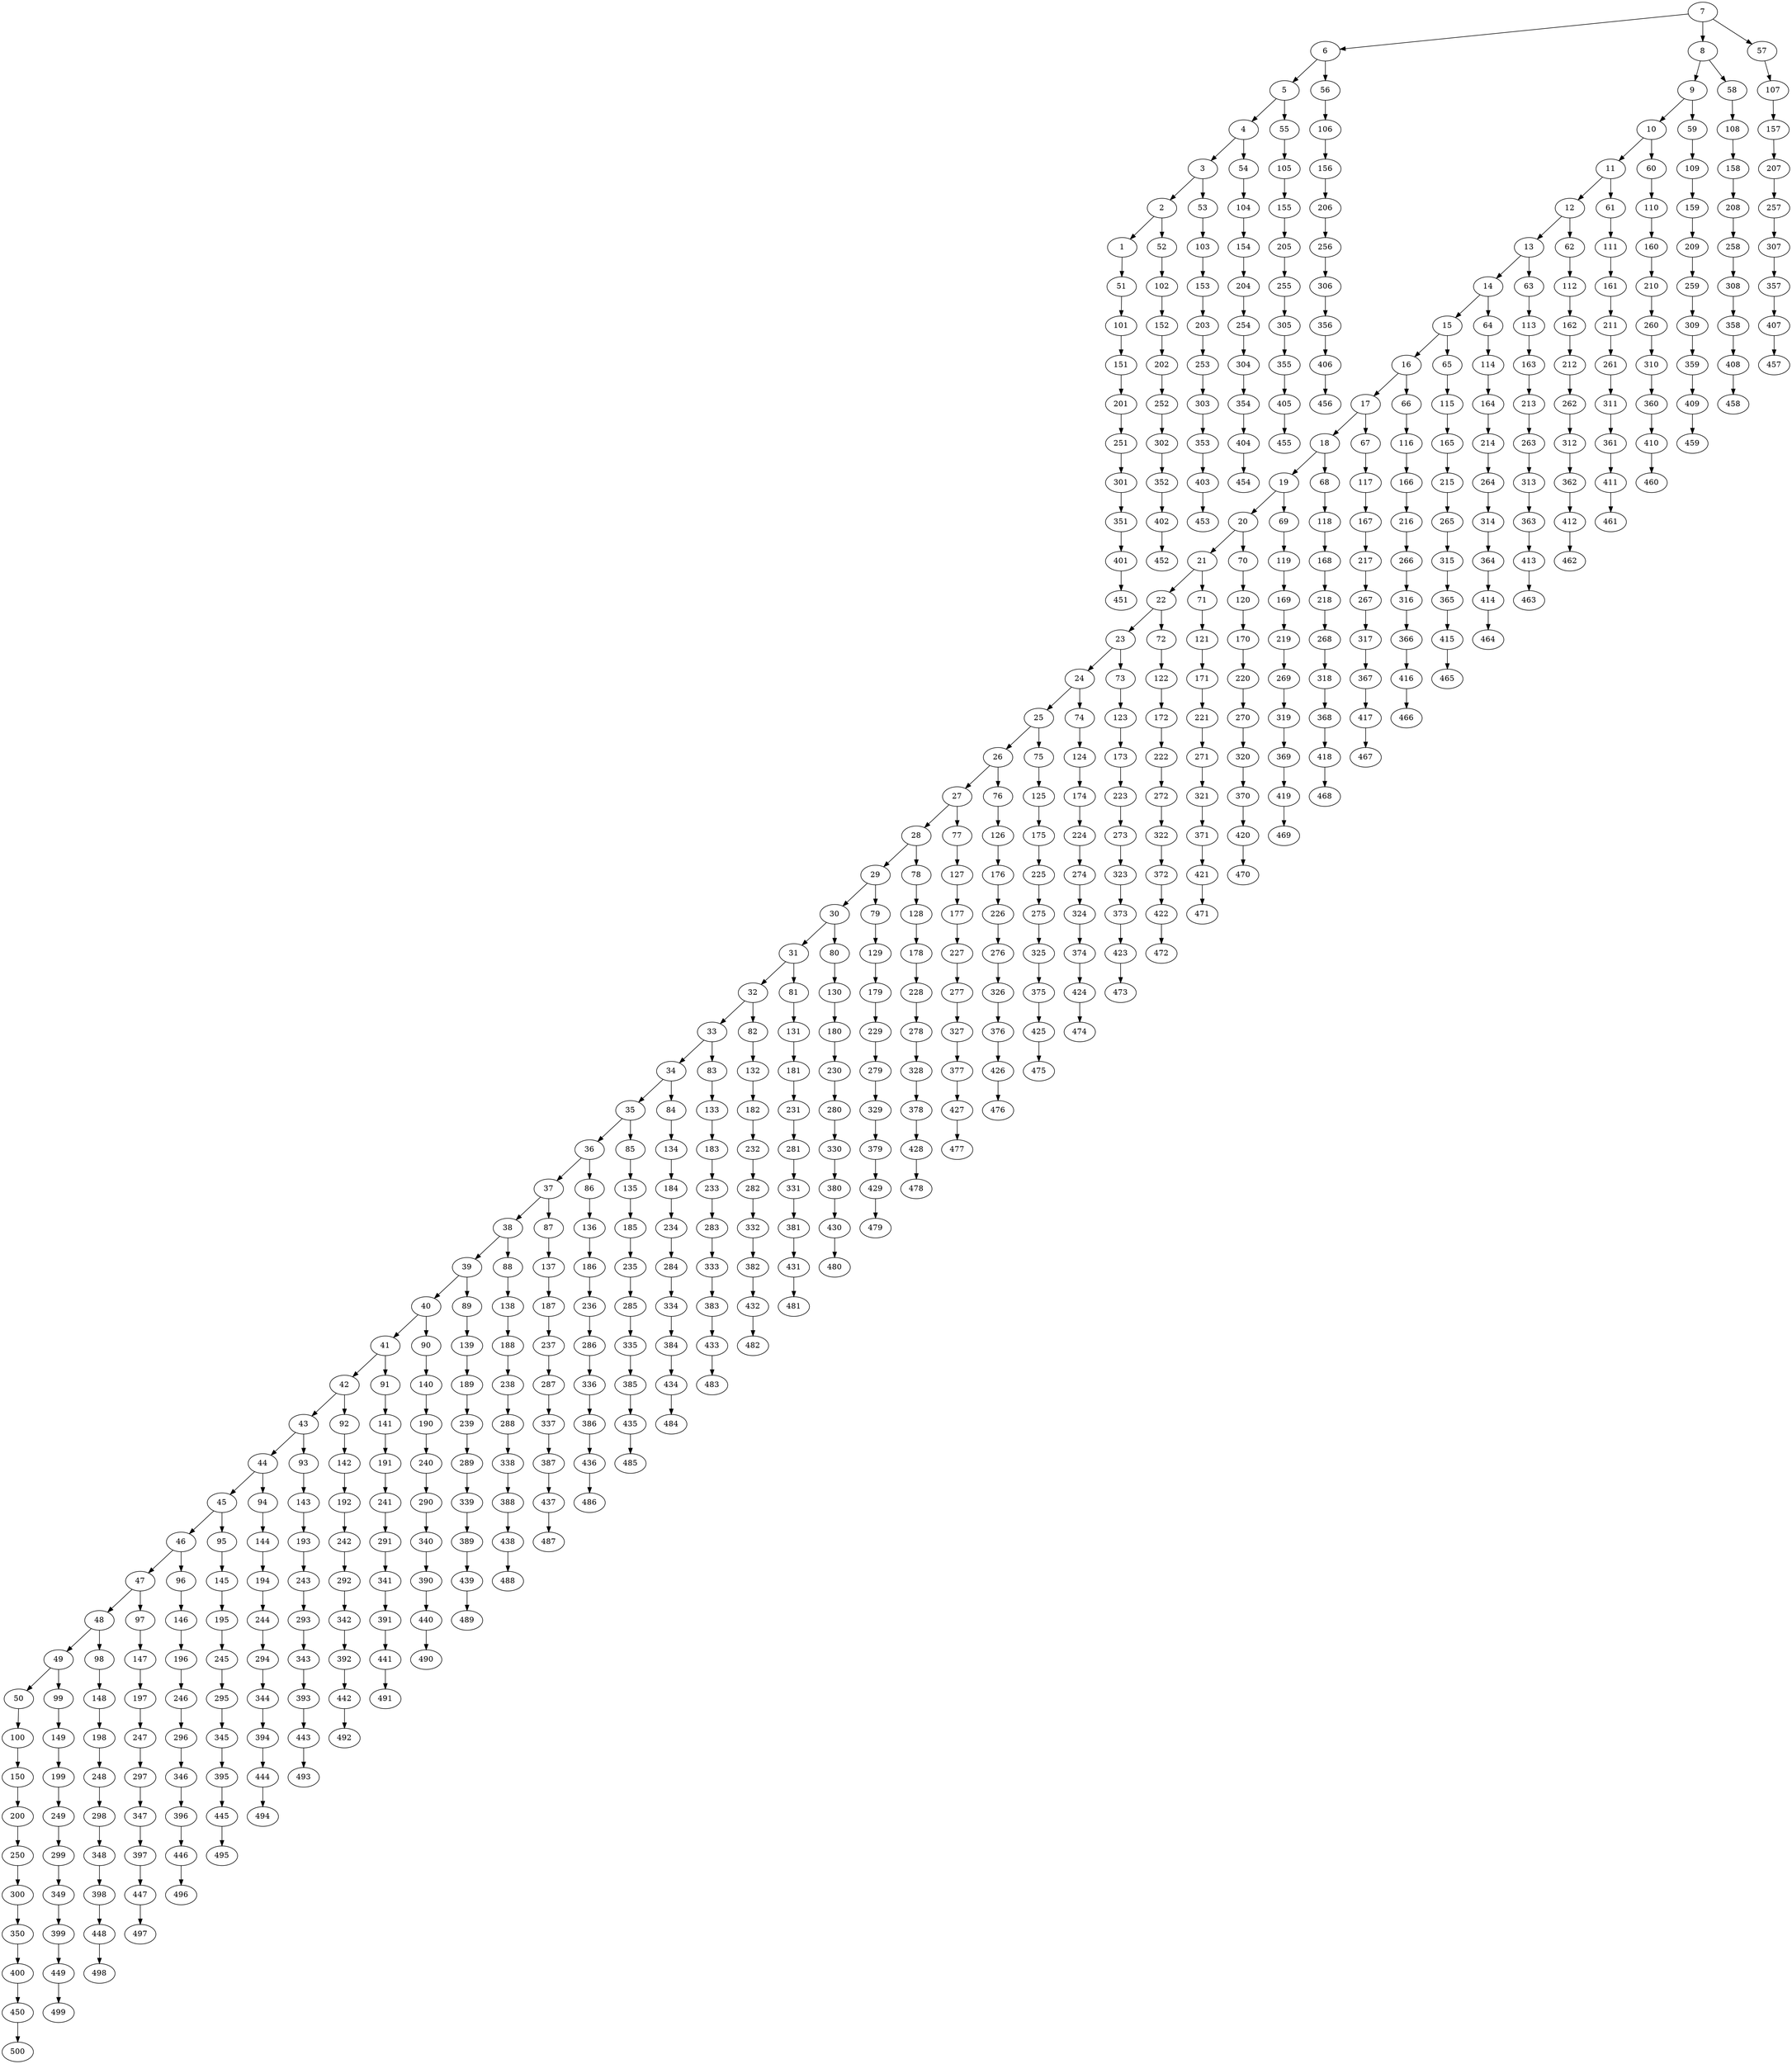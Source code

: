 digraph grafoMalla_m_50_n_10_BFS_7 {
7;
6;
8;
57;
5;
56;
9;
58;
107;
4;
55;
106;
10;
59;
108;
157;
3;
54;
105;
156;
11;
60;
109;
158;
207;
2;
53;
104;
155;
206;
12;
61;
110;
159;
208;
257;
1;
52;
103;
154;
205;
256;
13;
62;
111;
160;
209;
258;
307;
51;
102;
153;
204;
255;
306;
14;
63;
112;
161;
210;
259;
308;
357;
101;
152;
203;
254;
305;
356;
15;
64;
113;
162;
211;
260;
309;
358;
407;
151;
202;
253;
304;
355;
406;
16;
65;
114;
163;
212;
261;
310;
359;
408;
457;
201;
252;
303;
354;
405;
456;
17;
66;
115;
164;
213;
262;
311;
360;
409;
458;
251;
302;
353;
404;
455;
18;
67;
116;
165;
214;
263;
312;
361;
410;
459;
301;
352;
403;
454;
19;
68;
117;
166;
215;
264;
313;
362;
411;
460;
351;
402;
453;
20;
69;
118;
167;
216;
265;
314;
363;
412;
461;
401;
452;
21;
70;
119;
168;
217;
266;
315;
364;
413;
462;
451;
22;
71;
120;
169;
218;
267;
316;
365;
414;
463;
23;
72;
121;
170;
219;
268;
317;
366;
415;
464;
24;
73;
122;
171;
220;
269;
318;
367;
416;
465;
25;
74;
123;
172;
221;
270;
319;
368;
417;
466;
26;
75;
124;
173;
222;
271;
320;
369;
418;
467;
27;
76;
125;
174;
223;
272;
321;
370;
419;
468;
28;
77;
126;
175;
224;
273;
322;
371;
420;
469;
29;
78;
127;
176;
225;
274;
323;
372;
421;
470;
30;
79;
128;
177;
226;
275;
324;
373;
422;
471;
31;
80;
129;
178;
227;
276;
325;
374;
423;
472;
32;
81;
130;
179;
228;
277;
326;
375;
424;
473;
33;
82;
131;
180;
229;
278;
327;
376;
425;
474;
34;
83;
132;
181;
230;
279;
328;
377;
426;
475;
35;
84;
133;
182;
231;
280;
329;
378;
427;
476;
36;
85;
134;
183;
232;
281;
330;
379;
428;
477;
37;
86;
135;
184;
233;
282;
331;
380;
429;
478;
38;
87;
136;
185;
234;
283;
332;
381;
430;
479;
39;
88;
137;
186;
235;
284;
333;
382;
431;
480;
40;
89;
138;
187;
236;
285;
334;
383;
432;
481;
41;
90;
139;
188;
237;
286;
335;
384;
433;
482;
42;
91;
140;
189;
238;
287;
336;
385;
434;
483;
43;
92;
141;
190;
239;
288;
337;
386;
435;
484;
44;
93;
142;
191;
240;
289;
338;
387;
436;
485;
45;
94;
143;
192;
241;
290;
339;
388;
437;
486;
46;
95;
144;
193;
242;
291;
340;
389;
438;
487;
47;
96;
145;
194;
243;
292;
341;
390;
439;
488;
48;
97;
146;
195;
244;
293;
342;
391;
440;
489;
49;
98;
147;
196;
245;
294;
343;
392;
441;
490;
50;
99;
148;
197;
246;
295;
344;
393;
442;
491;
100;
149;
198;
247;
296;
345;
394;
443;
492;
150;
199;
248;
297;
346;
395;
444;
493;
200;
249;
298;
347;
396;
445;
494;
250;
299;
348;
397;
446;
495;
300;
349;
398;
447;
496;
350;
399;
448;
497;
400;
449;
498;
450;
499;
500;
7 -> 6;
7 -> 8;
7 -> 57;
6 -> 5;
6 -> 56;
8 -> 9;
8 -> 58;
57 -> 107;
5 -> 4;
5 -> 55;
56 -> 106;
9 -> 10;
9 -> 59;
58 -> 108;
107 -> 157;
4 -> 3;
4 -> 54;
55 -> 105;
106 -> 156;
10 -> 11;
10 -> 60;
59 -> 109;
108 -> 158;
157 -> 207;
3 -> 2;
3 -> 53;
54 -> 104;
105 -> 155;
156 -> 206;
11 -> 12;
11 -> 61;
60 -> 110;
109 -> 159;
158 -> 208;
207 -> 257;
2 -> 1;
2 -> 52;
53 -> 103;
104 -> 154;
155 -> 205;
206 -> 256;
12 -> 13;
12 -> 62;
61 -> 111;
110 -> 160;
159 -> 209;
208 -> 258;
257 -> 307;
1 -> 51;
52 -> 102;
103 -> 153;
154 -> 204;
205 -> 255;
256 -> 306;
13 -> 14;
13 -> 63;
62 -> 112;
111 -> 161;
160 -> 210;
209 -> 259;
258 -> 308;
307 -> 357;
51 -> 101;
102 -> 152;
153 -> 203;
204 -> 254;
255 -> 305;
306 -> 356;
14 -> 15;
14 -> 64;
63 -> 113;
112 -> 162;
161 -> 211;
210 -> 260;
259 -> 309;
308 -> 358;
357 -> 407;
101 -> 151;
152 -> 202;
203 -> 253;
254 -> 304;
305 -> 355;
356 -> 406;
15 -> 16;
15 -> 65;
64 -> 114;
113 -> 163;
162 -> 212;
211 -> 261;
260 -> 310;
309 -> 359;
358 -> 408;
407 -> 457;
151 -> 201;
202 -> 252;
253 -> 303;
304 -> 354;
355 -> 405;
406 -> 456;
16 -> 17;
16 -> 66;
65 -> 115;
114 -> 164;
163 -> 213;
212 -> 262;
261 -> 311;
310 -> 360;
359 -> 409;
408 -> 458;
201 -> 251;
252 -> 302;
303 -> 353;
354 -> 404;
405 -> 455;
17 -> 18;
17 -> 67;
66 -> 116;
115 -> 165;
164 -> 214;
213 -> 263;
262 -> 312;
311 -> 361;
360 -> 410;
409 -> 459;
251 -> 301;
302 -> 352;
353 -> 403;
404 -> 454;
18 -> 19;
18 -> 68;
67 -> 117;
116 -> 166;
165 -> 215;
214 -> 264;
263 -> 313;
312 -> 362;
361 -> 411;
410 -> 460;
301 -> 351;
352 -> 402;
403 -> 453;
19 -> 20;
19 -> 69;
68 -> 118;
117 -> 167;
166 -> 216;
215 -> 265;
264 -> 314;
313 -> 363;
362 -> 412;
411 -> 461;
351 -> 401;
402 -> 452;
20 -> 21;
20 -> 70;
69 -> 119;
118 -> 168;
167 -> 217;
216 -> 266;
265 -> 315;
314 -> 364;
363 -> 413;
412 -> 462;
401 -> 451;
21 -> 22;
21 -> 71;
70 -> 120;
119 -> 169;
168 -> 218;
217 -> 267;
266 -> 316;
315 -> 365;
364 -> 414;
413 -> 463;
22 -> 23;
22 -> 72;
71 -> 121;
120 -> 170;
169 -> 219;
218 -> 268;
267 -> 317;
316 -> 366;
365 -> 415;
414 -> 464;
23 -> 24;
23 -> 73;
72 -> 122;
121 -> 171;
170 -> 220;
219 -> 269;
268 -> 318;
317 -> 367;
366 -> 416;
415 -> 465;
24 -> 25;
24 -> 74;
73 -> 123;
122 -> 172;
171 -> 221;
220 -> 270;
269 -> 319;
318 -> 368;
367 -> 417;
416 -> 466;
25 -> 26;
25 -> 75;
74 -> 124;
123 -> 173;
172 -> 222;
221 -> 271;
270 -> 320;
319 -> 369;
368 -> 418;
417 -> 467;
26 -> 27;
26 -> 76;
75 -> 125;
124 -> 174;
173 -> 223;
222 -> 272;
271 -> 321;
320 -> 370;
369 -> 419;
418 -> 468;
27 -> 28;
27 -> 77;
76 -> 126;
125 -> 175;
174 -> 224;
223 -> 273;
272 -> 322;
321 -> 371;
370 -> 420;
419 -> 469;
28 -> 29;
28 -> 78;
77 -> 127;
126 -> 176;
175 -> 225;
224 -> 274;
273 -> 323;
322 -> 372;
371 -> 421;
420 -> 470;
29 -> 30;
29 -> 79;
78 -> 128;
127 -> 177;
176 -> 226;
225 -> 275;
274 -> 324;
323 -> 373;
372 -> 422;
421 -> 471;
30 -> 31;
30 -> 80;
79 -> 129;
128 -> 178;
177 -> 227;
226 -> 276;
275 -> 325;
324 -> 374;
373 -> 423;
422 -> 472;
31 -> 32;
31 -> 81;
80 -> 130;
129 -> 179;
178 -> 228;
227 -> 277;
276 -> 326;
325 -> 375;
374 -> 424;
423 -> 473;
32 -> 33;
32 -> 82;
81 -> 131;
130 -> 180;
179 -> 229;
228 -> 278;
277 -> 327;
326 -> 376;
375 -> 425;
424 -> 474;
33 -> 34;
33 -> 83;
82 -> 132;
131 -> 181;
180 -> 230;
229 -> 279;
278 -> 328;
327 -> 377;
376 -> 426;
425 -> 475;
34 -> 35;
34 -> 84;
83 -> 133;
132 -> 182;
181 -> 231;
230 -> 280;
279 -> 329;
328 -> 378;
377 -> 427;
426 -> 476;
35 -> 36;
35 -> 85;
84 -> 134;
133 -> 183;
182 -> 232;
231 -> 281;
280 -> 330;
329 -> 379;
378 -> 428;
427 -> 477;
36 -> 37;
36 -> 86;
85 -> 135;
134 -> 184;
183 -> 233;
232 -> 282;
281 -> 331;
330 -> 380;
379 -> 429;
428 -> 478;
37 -> 38;
37 -> 87;
86 -> 136;
135 -> 185;
184 -> 234;
233 -> 283;
282 -> 332;
331 -> 381;
380 -> 430;
429 -> 479;
38 -> 39;
38 -> 88;
87 -> 137;
136 -> 186;
185 -> 235;
234 -> 284;
283 -> 333;
332 -> 382;
381 -> 431;
430 -> 480;
39 -> 40;
39 -> 89;
88 -> 138;
137 -> 187;
186 -> 236;
235 -> 285;
284 -> 334;
333 -> 383;
382 -> 432;
431 -> 481;
40 -> 41;
40 -> 90;
89 -> 139;
138 -> 188;
187 -> 237;
236 -> 286;
285 -> 335;
334 -> 384;
383 -> 433;
432 -> 482;
41 -> 42;
41 -> 91;
90 -> 140;
139 -> 189;
188 -> 238;
237 -> 287;
286 -> 336;
335 -> 385;
384 -> 434;
433 -> 483;
42 -> 43;
42 -> 92;
91 -> 141;
140 -> 190;
189 -> 239;
238 -> 288;
287 -> 337;
336 -> 386;
385 -> 435;
434 -> 484;
43 -> 44;
43 -> 93;
92 -> 142;
141 -> 191;
190 -> 240;
239 -> 289;
288 -> 338;
337 -> 387;
386 -> 436;
435 -> 485;
44 -> 45;
44 -> 94;
93 -> 143;
142 -> 192;
191 -> 241;
240 -> 290;
289 -> 339;
338 -> 388;
387 -> 437;
436 -> 486;
45 -> 46;
45 -> 95;
94 -> 144;
143 -> 193;
192 -> 242;
241 -> 291;
290 -> 340;
339 -> 389;
388 -> 438;
437 -> 487;
46 -> 47;
46 -> 96;
95 -> 145;
144 -> 194;
193 -> 243;
242 -> 292;
291 -> 341;
340 -> 390;
389 -> 439;
438 -> 488;
47 -> 48;
47 -> 97;
96 -> 146;
145 -> 195;
194 -> 244;
243 -> 293;
292 -> 342;
341 -> 391;
390 -> 440;
439 -> 489;
48 -> 49;
48 -> 98;
97 -> 147;
146 -> 196;
195 -> 245;
244 -> 294;
293 -> 343;
342 -> 392;
391 -> 441;
440 -> 490;
49 -> 50;
49 -> 99;
98 -> 148;
147 -> 197;
196 -> 246;
245 -> 295;
294 -> 344;
343 -> 393;
392 -> 442;
441 -> 491;
50 -> 100;
99 -> 149;
148 -> 198;
197 -> 247;
246 -> 296;
295 -> 345;
344 -> 394;
393 -> 443;
442 -> 492;
100 -> 150;
149 -> 199;
198 -> 248;
247 -> 297;
296 -> 346;
345 -> 395;
394 -> 444;
443 -> 493;
150 -> 200;
199 -> 249;
248 -> 298;
297 -> 347;
346 -> 396;
395 -> 445;
444 -> 494;
200 -> 250;
249 -> 299;
298 -> 348;
347 -> 397;
396 -> 446;
445 -> 495;
250 -> 300;
299 -> 349;
348 -> 398;
397 -> 447;
446 -> 496;
300 -> 350;
349 -> 399;
398 -> 448;
447 -> 497;
350 -> 400;
399 -> 449;
448 -> 498;
400 -> 450;
449 -> 499;
450 -> 500;
}